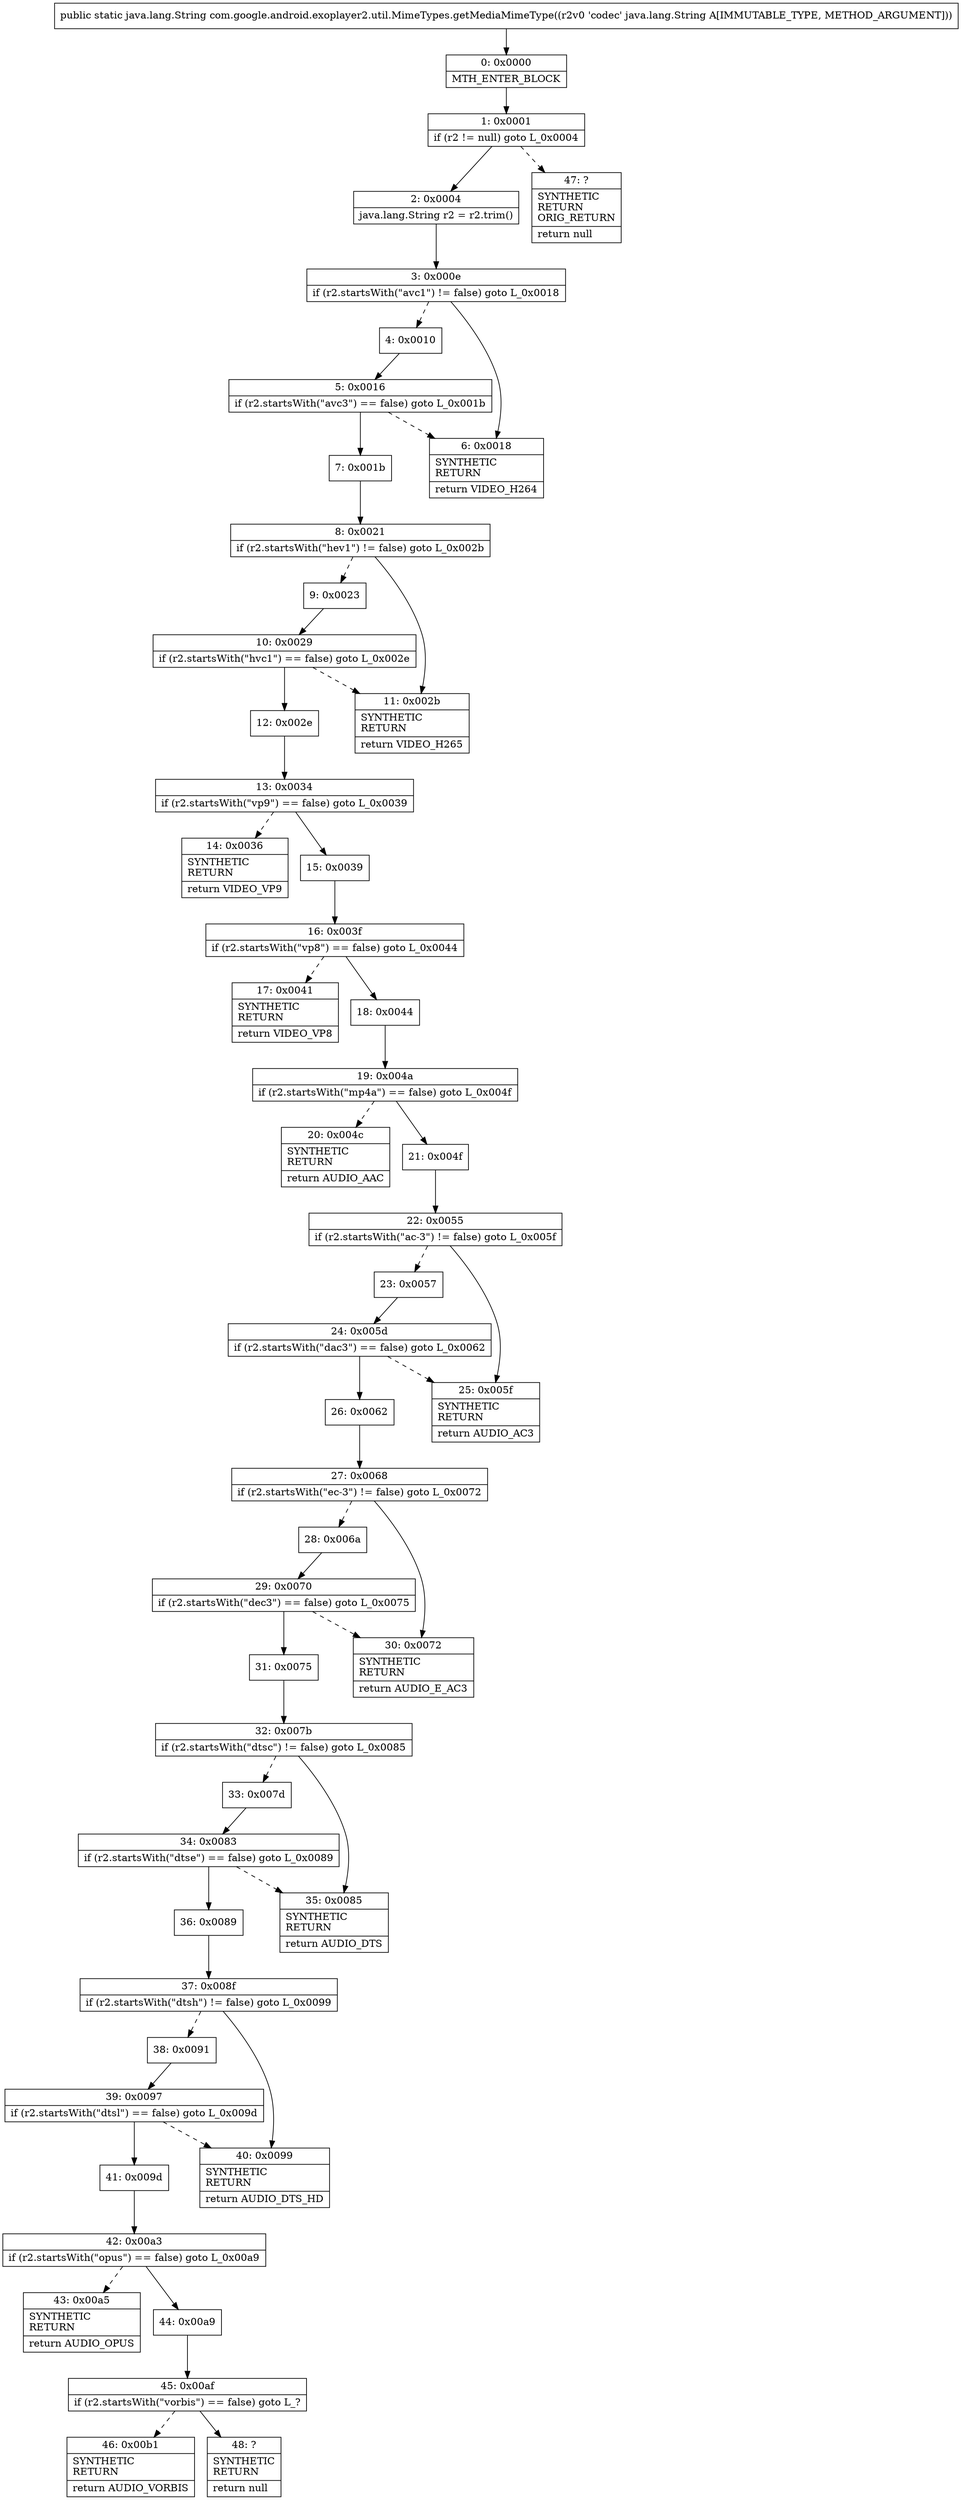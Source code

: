 digraph "CFG forcom.google.android.exoplayer2.util.MimeTypes.getMediaMimeType(Ljava\/lang\/String;)Ljava\/lang\/String;" {
Node_0 [shape=record,label="{0\:\ 0x0000|MTH_ENTER_BLOCK\l}"];
Node_1 [shape=record,label="{1\:\ 0x0001|if (r2 != null) goto L_0x0004\l}"];
Node_2 [shape=record,label="{2\:\ 0x0004|java.lang.String r2 = r2.trim()\l}"];
Node_3 [shape=record,label="{3\:\ 0x000e|if (r2.startsWith(\"avc1\") != false) goto L_0x0018\l}"];
Node_4 [shape=record,label="{4\:\ 0x0010}"];
Node_5 [shape=record,label="{5\:\ 0x0016|if (r2.startsWith(\"avc3\") == false) goto L_0x001b\l}"];
Node_6 [shape=record,label="{6\:\ 0x0018|SYNTHETIC\lRETURN\l|return VIDEO_H264\l}"];
Node_7 [shape=record,label="{7\:\ 0x001b}"];
Node_8 [shape=record,label="{8\:\ 0x0021|if (r2.startsWith(\"hev1\") != false) goto L_0x002b\l}"];
Node_9 [shape=record,label="{9\:\ 0x0023}"];
Node_10 [shape=record,label="{10\:\ 0x0029|if (r2.startsWith(\"hvc1\") == false) goto L_0x002e\l}"];
Node_11 [shape=record,label="{11\:\ 0x002b|SYNTHETIC\lRETURN\l|return VIDEO_H265\l}"];
Node_12 [shape=record,label="{12\:\ 0x002e}"];
Node_13 [shape=record,label="{13\:\ 0x0034|if (r2.startsWith(\"vp9\") == false) goto L_0x0039\l}"];
Node_14 [shape=record,label="{14\:\ 0x0036|SYNTHETIC\lRETURN\l|return VIDEO_VP9\l}"];
Node_15 [shape=record,label="{15\:\ 0x0039}"];
Node_16 [shape=record,label="{16\:\ 0x003f|if (r2.startsWith(\"vp8\") == false) goto L_0x0044\l}"];
Node_17 [shape=record,label="{17\:\ 0x0041|SYNTHETIC\lRETURN\l|return VIDEO_VP8\l}"];
Node_18 [shape=record,label="{18\:\ 0x0044}"];
Node_19 [shape=record,label="{19\:\ 0x004a|if (r2.startsWith(\"mp4a\") == false) goto L_0x004f\l}"];
Node_20 [shape=record,label="{20\:\ 0x004c|SYNTHETIC\lRETURN\l|return AUDIO_AAC\l}"];
Node_21 [shape=record,label="{21\:\ 0x004f}"];
Node_22 [shape=record,label="{22\:\ 0x0055|if (r2.startsWith(\"ac\-3\") != false) goto L_0x005f\l}"];
Node_23 [shape=record,label="{23\:\ 0x0057}"];
Node_24 [shape=record,label="{24\:\ 0x005d|if (r2.startsWith(\"dac3\") == false) goto L_0x0062\l}"];
Node_25 [shape=record,label="{25\:\ 0x005f|SYNTHETIC\lRETURN\l|return AUDIO_AC3\l}"];
Node_26 [shape=record,label="{26\:\ 0x0062}"];
Node_27 [shape=record,label="{27\:\ 0x0068|if (r2.startsWith(\"ec\-3\") != false) goto L_0x0072\l}"];
Node_28 [shape=record,label="{28\:\ 0x006a}"];
Node_29 [shape=record,label="{29\:\ 0x0070|if (r2.startsWith(\"dec3\") == false) goto L_0x0075\l}"];
Node_30 [shape=record,label="{30\:\ 0x0072|SYNTHETIC\lRETURN\l|return AUDIO_E_AC3\l}"];
Node_31 [shape=record,label="{31\:\ 0x0075}"];
Node_32 [shape=record,label="{32\:\ 0x007b|if (r2.startsWith(\"dtsc\") != false) goto L_0x0085\l}"];
Node_33 [shape=record,label="{33\:\ 0x007d}"];
Node_34 [shape=record,label="{34\:\ 0x0083|if (r2.startsWith(\"dtse\") == false) goto L_0x0089\l}"];
Node_35 [shape=record,label="{35\:\ 0x0085|SYNTHETIC\lRETURN\l|return AUDIO_DTS\l}"];
Node_36 [shape=record,label="{36\:\ 0x0089}"];
Node_37 [shape=record,label="{37\:\ 0x008f|if (r2.startsWith(\"dtsh\") != false) goto L_0x0099\l}"];
Node_38 [shape=record,label="{38\:\ 0x0091}"];
Node_39 [shape=record,label="{39\:\ 0x0097|if (r2.startsWith(\"dtsl\") == false) goto L_0x009d\l}"];
Node_40 [shape=record,label="{40\:\ 0x0099|SYNTHETIC\lRETURN\l|return AUDIO_DTS_HD\l}"];
Node_41 [shape=record,label="{41\:\ 0x009d}"];
Node_42 [shape=record,label="{42\:\ 0x00a3|if (r2.startsWith(\"opus\") == false) goto L_0x00a9\l}"];
Node_43 [shape=record,label="{43\:\ 0x00a5|SYNTHETIC\lRETURN\l|return AUDIO_OPUS\l}"];
Node_44 [shape=record,label="{44\:\ 0x00a9}"];
Node_45 [shape=record,label="{45\:\ 0x00af|if (r2.startsWith(\"vorbis\") == false) goto L_?\l}"];
Node_46 [shape=record,label="{46\:\ 0x00b1|SYNTHETIC\lRETURN\l|return AUDIO_VORBIS\l}"];
Node_47 [shape=record,label="{47\:\ ?|SYNTHETIC\lRETURN\lORIG_RETURN\l|return null\l}"];
Node_48 [shape=record,label="{48\:\ ?|SYNTHETIC\lRETURN\l|return null\l}"];
MethodNode[shape=record,label="{public static java.lang.String com.google.android.exoplayer2.util.MimeTypes.getMediaMimeType((r2v0 'codec' java.lang.String A[IMMUTABLE_TYPE, METHOD_ARGUMENT])) }"];
MethodNode -> Node_0;
Node_0 -> Node_1;
Node_1 -> Node_2;
Node_1 -> Node_47[style=dashed];
Node_2 -> Node_3;
Node_3 -> Node_4[style=dashed];
Node_3 -> Node_6;
Node_4 -> Node_5;
Node_5 -> Node_6[style=dashed];
Node_5 -> Node_7;
Node_7 -> Node_8;
Node_8 -> Node_9[style=dashed];
Node_8 -> Node_11;
Node_9 -> Node_10;
Node_10 -> Node_11[style=dashed];
Node_10 -> Node_12;
Node_12 -> Node_13;
Node_13 -> Node_14[style=dashed];
Node_13 -> Node_15;
Node_15 -> Node_16;
Node_16 -> Node_17[style=dashed];
Node_16 -> Node_18;
Node_18 -> Node_19;
Node_19 -> Node_20[style=dashed];
Node_19 -> Node_21;
Node_21 -> Node_22;
Node_22 -> Node_23[style=dashed];
Node_22 -> Node_25;
Node_23 -> Node_24;
Node_24 -> Node_25[style=dashed];
Node_24 -> Node_26;
Node_26 -> Node_27;
Node_27 -> Node_28[style=dashed];
Node_27 -> Node_30;
Node_28 -> Node_29;
Node_29 -> Node_30[style=dashed];
Node_29 -> Node_31;
Node_31 -> Node_32;
Node_32 -> Node_33[style=dashed];
Node_32 -> Node_35;
Node_33 -> Node_34;
Node_34 -> Node_35[style=dashed];
Node_34 -> Node_36;
Node_36 -> Node_37;
Node_37 -> Node_38[style=dashed];
Node_37 -> Node_40;
Node_38 -> Node_39;
Node_39 -> Node_40[style=dashed];
Node_39 -> Node_41;
Node_41 -> Node_42;
Node_42 -> Node_43[style=dashed];
Node_42 -> Node_44;
Node_44 -> Node_45;
Node_45 -> Node_46[style=dashed];
Node_45 -> Node_48;
}

